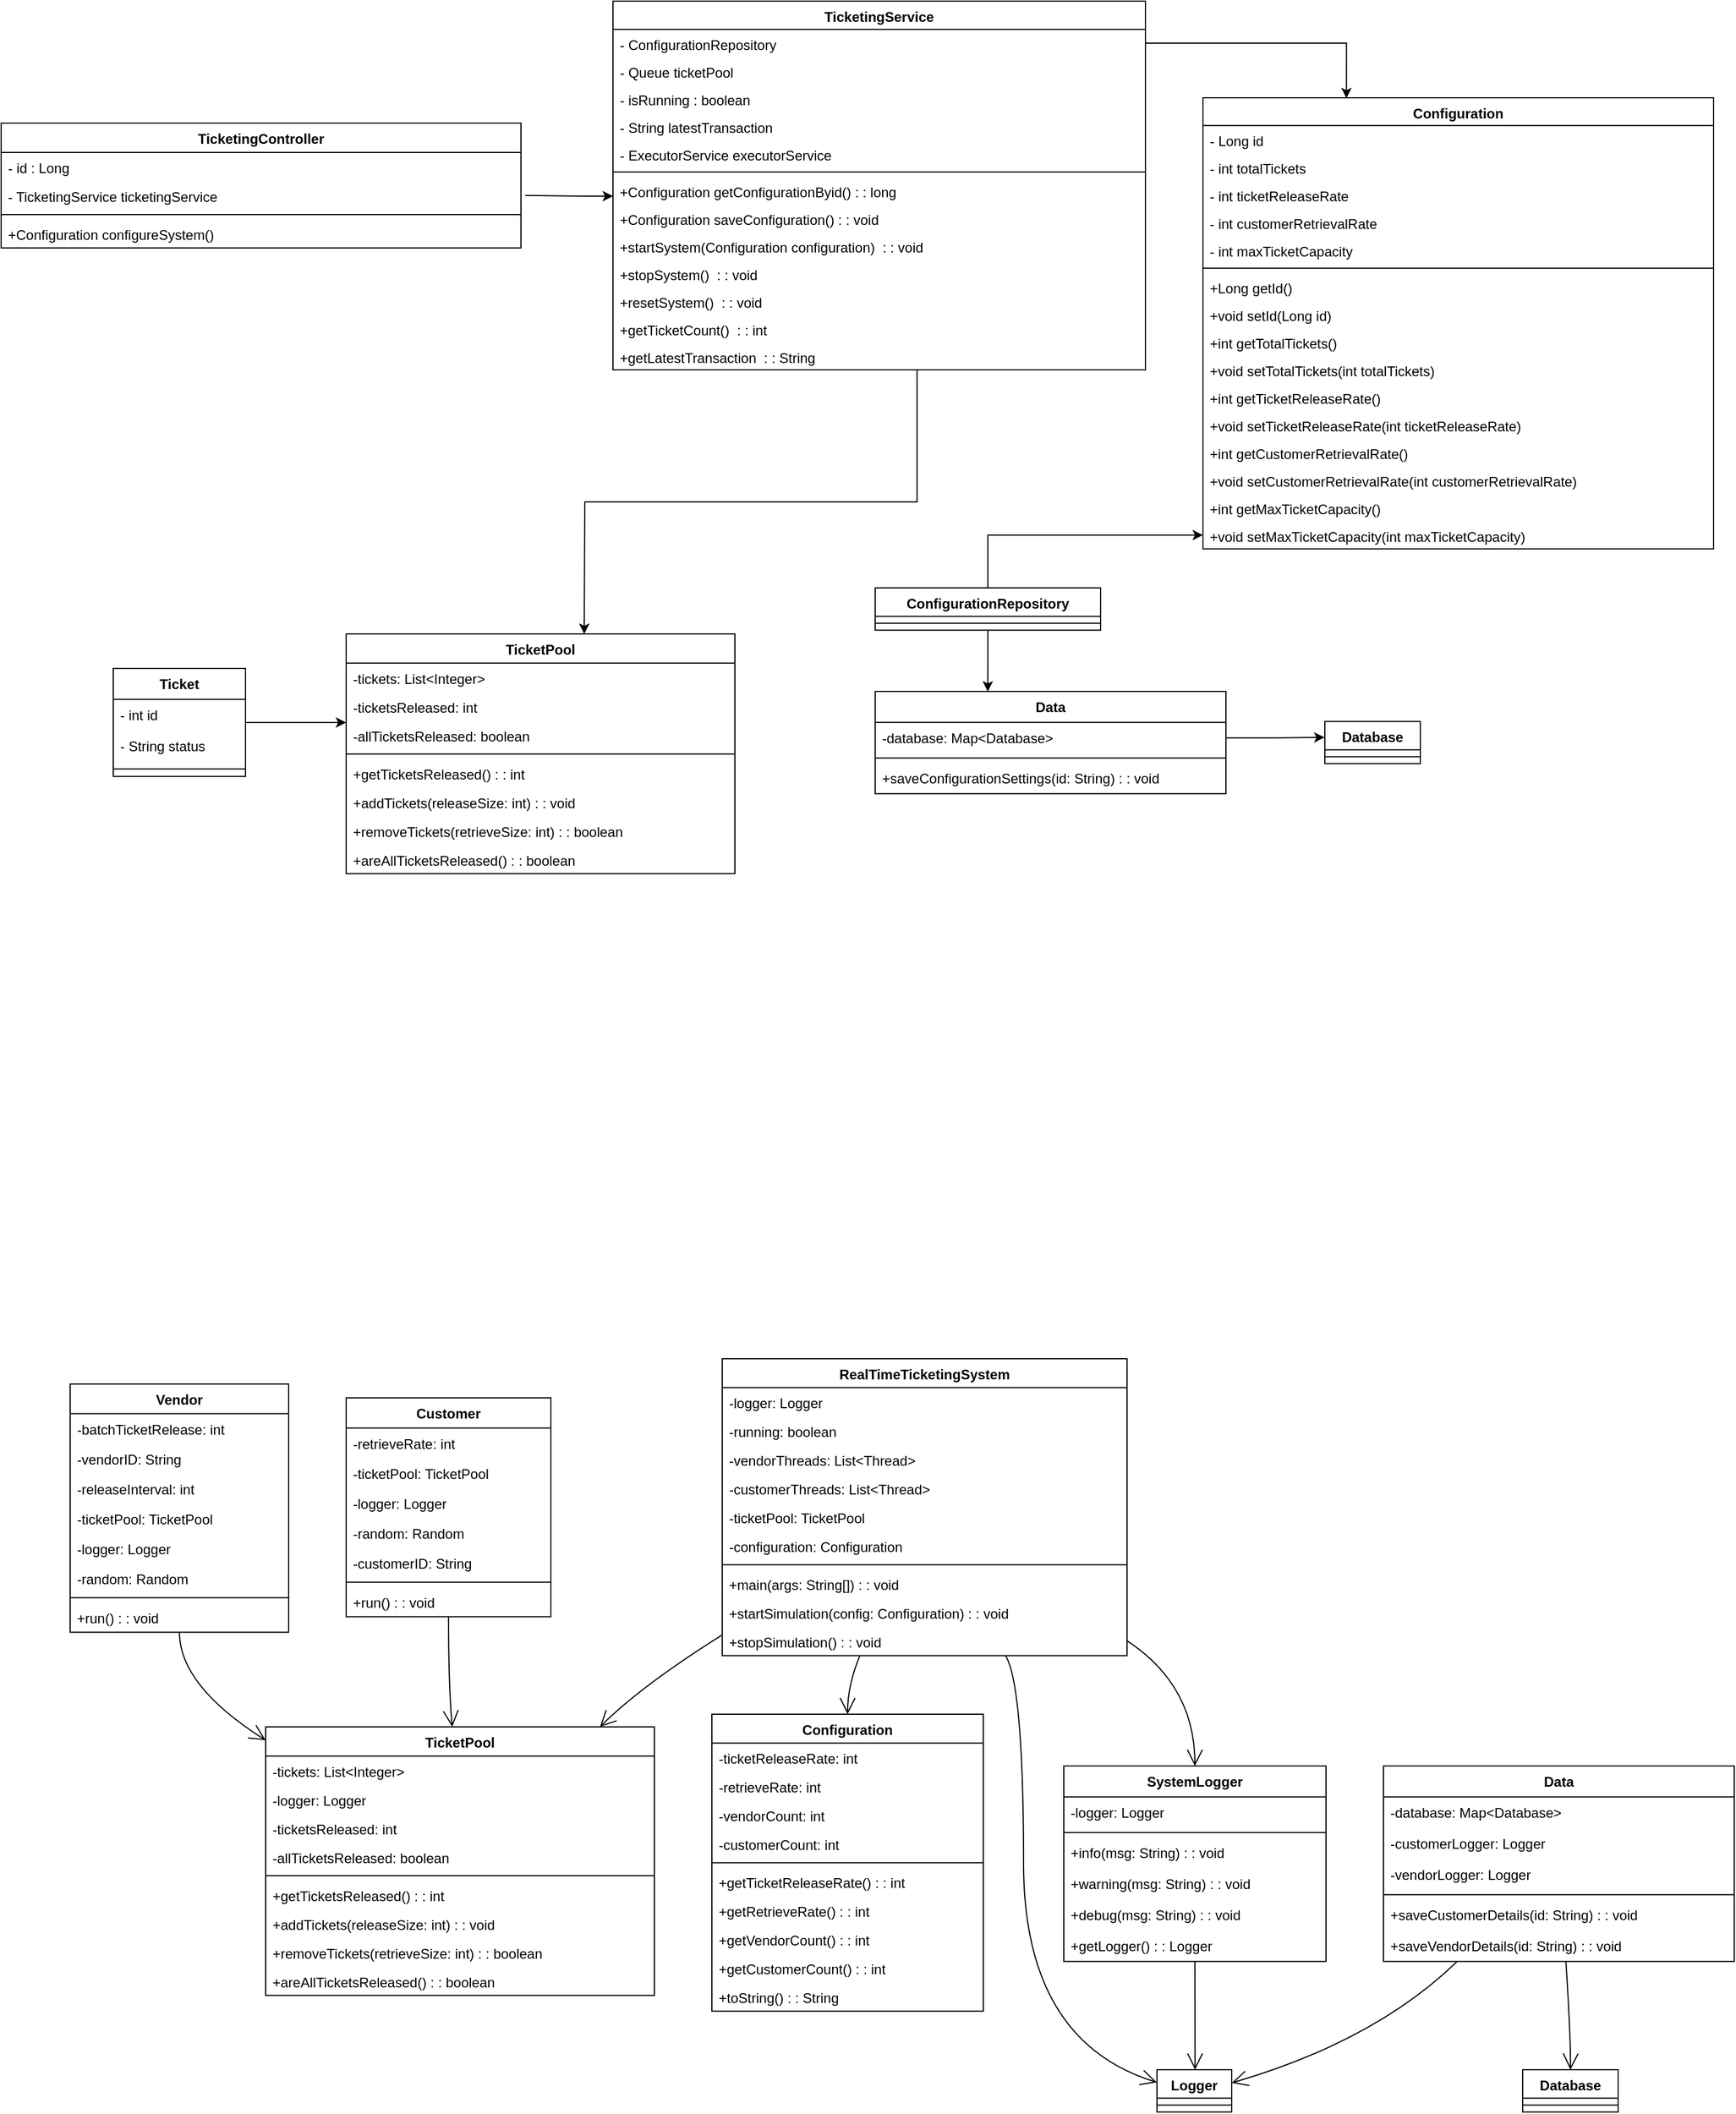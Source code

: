 <mxfile version="25.0.3">
  <diagram id="C5RBs43oDa-KdzZeNtuy" name="Page-1">
    <mxGraphModel dx="1877" dy="557" grid="1" gridSize="10" guides="1" tooltips="1" connect="1" arrows="1" fold="1" page="1" pageScale="1" pageWidth="827" pageHeight="1169" math="0" shadow="0">
      <root>
        <mxCell id="WIyWlLk6GJQsqaUBKTNV-0" />
        <mxCell id="WIyWlLk6GJQsqaUBKTNV-1" parent="WIyWlLk6GJQsqaUBKTNV-0" />
        <mxCell id="WTj9P_NQEaG9EgnuYuKt-76" value="TicketingController" style="swimlane;fontStyle=1;align=center;verticalAlign=top;childLayout=stackLayout;horizontal=1;startSize=25.4;horizontalStack=0;resizeParent=1;resizeParentMax=0;resizeLast=0;collapsible=0;marginBottom=0;" vertex="1" parent="WIyWlLk6GJQsqaUBKTNV-1">
          <mxGeometry x="-10" y="126.04" width="452" height="108.4" as="geometry" />
        </mxCell>
        <mxCell id="WTj9P_NQEaG9EgnuYuKt-78" value="- id : Long " style="text;strokeColor=none;fillColor=none;align=left;verticalAlign=top;spacingLeft=4;spacingRight=4;overflow=hidden;rotatable=0;points=[[0,0.5],[1,0.5]];portConstraint=eastwest;" vertex="1" parent="WTj9P_NQEaG9EgnuYuKt-76">
          <mxGeometry y="25.4" width="452" height="25" as="geometry" />
        </mxCell>
        <mxCell id="WTj9P_NQEaG9EgnuYuKt-77" value="- TicketingService ticketingService" style="text;strokeColor=none;fillColor=none;align=left;verticalAlign=top;spacingLeft=4;spacingRight=4;overflow=hidden;rotatable=0;points=[[0,0.5],[1,0.5]];portConstraint=eastwest;" vertex="1" parent="WTj9P_NQEaG9EgnuYuKt-76">
          <mxGeometry y="50.4" width="452" height="25" as="geometry" />
        </mxCell>
        <mxCell id="WTj9P_NQEaG9EgnuYuKt-79" style="line;strokeWidth=1;fillColor=none;align=left;verticalAlign=middle;spacingTop=-1;spacingLeft=3;spacingRight=3;rotatable=0;labelPosition=right;points=[];portConstraint=eastwest;strokeColor=inherit;" vertex="1" parent="WTj9P_NQEaG9EgnuYuKt-76">
          <mxGeometry y="75.4" width="452" height="8" as="geometry" />
        </mxCell>
        <mxCell id="WTj9P_NQEaG9EgnuYuKt-80" value="+Configuration configureSystem()" style="text;strokeColor=none;fillColor=none;align=left;verticalAlign=top;spacingLeft=4;spacingRight=4;overflow=hidden;rotatable=0;points=[[0,0.5],[1,0.5]];portConstraint=eastwest;" vertex="1" parent="WTj9P_NQEaG9EgnuYuKt-76">
          <mxGeometry y="83.4" width="452" height="25" as="geometry" />
        </mxCell>
        <mxCell id="WTj9P_NQEaG9EgnuYuKt-86" value="Configuration" style="swimlane;fontStyle=1;align=center;verticalAlign=top;childLayout=stackLayout;horizontal=1;startSize=24.087;horizontalStack=0;resizeParent=1;resizeParentMax=0;resizeLast=0;collapsible=0;marginBottom=0;" vertex="1" parent="WIyWlLk6GJQsqaUBKTNV-1">
          <mxGeometry x="1035" y="104" width="444" height="392.087" as="geometry" />
        </mxCell>
        <mxCell id="WTj9P_NQEaG9EgnuYuKt-87" value="- Long id" style="text;strokeColor=none;fillColor=none;align=left;verticalAlign=top;spacingLeft=4;spacingRight=4;overflow=hidden;rotatable=0;points=[[0,0.5],[1,0.5]];portConstraint=eastwest;" vertex="1" parent="WTj9P_NQEaG9EgnuYuKt-86">
          <mxGeometry y="24.087" width="444" height="24" as="geometry" />
        </mxCell>
        <mxCell id="WTj9P_NQEaG9EgnuYuKt-88" value="- int totalTickets" style="text;strokeColor=none;fillColor=none;align=left;verticalAlign=top;spacingLeft=4;spacingRight=4;overflow=hidden;rotatable=0;points=[[0,0.5],[1,0.5]];portConstraint=eastwest;" vertex="1" parent="WTj9P_NQEaG9EgnuYuKt-86">
          <mxGeometry y="48.087" width="444" height="24" as="geometry" />
        </mxCell>
        <mxCell id="WTj9P_NQEaG9EgnuYuKt-89" value="- int ticketReleaseRate" style="text;strokeColor=none;fillColor=none;align=left;verticalAlign=top;spacingLeft=4;spacingRight=4;overflow=hidden;rotatable=0;points=[[0,0.5],[1,0.5]];portConstraint=eastwest;" vertex="1" parent="WTj9P_NQEaG9EgnuYuKt-86">
          <mxGeometry y="72.087" width="444" height="24" as="geometry" />
        </mxCell>
        <mxCell id="WTj9P_NQEaG9EgnuYuKt-90" value="- int customerRetrievalRate" style="text;strokeColor=none;fillColor=none;align=left;verticalAlign=top;spacingLeft=4;spacingRight=4;overflow=hidden;rotatable=0;points=[[0,0.5],[1,0.5]];portConstraint=eastwest;" vertex="1" parent="WTj9P_NQEaG9EgnuYuKt-86">
          <mxGeometry y="96.087" width="444" height="24" as="geometry" />
        </mxCell>
        <mxCell id="WTj9P_NQEaG9EgnuYuKt-91" value="- int maxTicketCapacity" style="text;strokeColor=none;fillColor=none;align=left;verticalAlign=top;spacingLeft=4;spacingRight=4;overflow=hidden;rotatable=0;points=[[0,0.5],[1,0.5]];portConstraint=eastwest;" vertex="1" parent="WTj9P_NQEaG9EgnuYuKt-86">
          <mxGeometry y="120.087" width="444" height="24" as="geometry" />
        </mxCell>
        <mxCell id="WTj9P_NQEaG9EgnuYuKt-92" style="line;strokeWidth=1;fillColor=none;align=left;verticalAlign=middle;spacingTop=-1;spacingLeft=3;spacingRight=3;rotatable=0;labelPosition=right;points=[];portConstraint=eastwest;strokeColor=inherit;" vertex="1" parent="WTj9P_NQEaG9EgnuYuKt-86">
          <mxGeometry y="144.087" width="444" height="8" as="geometry" />
        </mxCell>
        <mxCell id="WTj9P_NQEaG9EgnuYuKt-93" value="+Long getId()" style="text;strokeColor=none;fillColor=none;align=left;verticalAlign=top;spacingLeft=4;spacingRight=4;overflow=hidden;rotatable=0;points=[[0,0.5],[1,0.5]];portConstraint=eastwest;" vertex="1" parent="WTj9P_NQEaG9EgnuYuKt-86">
          <mxGeometry y="152.087" width="444" height="24" as="geometry" />
        </mxCell>
        <mxCell id="WTj9P_NQEaG9EgnuYuKt-94" value="+void setId(Long id)" style="text;strokeColor=none;fillColor=none;align=left;verticalAlign=top;spacingLeft=4;spacingRight=4;overflow=hidden;rotatable=0;points=[[0,0.5],[1,0.5]];portConstraint=eastwest;" vertex="1" parent="WTj9P_NQEaG9EgnuYuKt-86">
          <mxGeometry y="176.087" width="444" height="24" as="geometry" />
        </mxCell>
        <mxCell id="WTj9P_NQEaG9EgnuYuKt-95" value="+int getTotalTickets()" style="text;strokeColor=none;fillColor=none;align=left;verticalAlign=top;spacingLeft=4;spacingRight=4;overflow=hidden;rotatable=0;points=[[0,0.5],[1,0.5]];portConstraint=eastwest;" vertex="1" parent="WTj9P_NQEaG9EgnuYuKt-86">
          <mxGeometry y="200.087" width="444" height="24" as="geometry" />
        </mxCell>
        <mxCell id="WTj9P_NQEaG9EgnuYuKt-96" value="+void setTotalTickets(int totalTickets)" style="text;strokeColor=none;fillColor=none;align=left;verticalAlign=top;spacingLeft=4;spacingRight=4;overflow=hidden;rotatable=0;points=[[0,0.5],[1,0.5]];portConstraint=eastwest;" vertex="1" parent="WTj9P_NQEaG9EgnuYuKt-86">
          <mxGeometry y="224.087" width="444" height="24" as="geometry" />
        </mxCell>
        <mxCell id="WTj9P_NQEaG9EgnuYuKt-97" value="+int getTicketReleaseRate()" style="text;strokeColor=none;fillColor=none;align=left;verticalAlign=top;spacingLeft=4;spacingRight=4;overflow=hidden;rotatable=0;points=[[0,0.5],[1,0.5]];portConstraint=eastwest;" vertex="1" parent="WTj9P_NQEaG9EgnuYuKt-86">
          <mxGeometry y="248.087" width="444" height="24" as="geometry" />
        </mxCell>
        <mxCell id="WTj9P_NQEaG9EgnuYuKt-98" value="+void setTicketReleaseRate(int ticketReleaseRate)" style="text;strokeColor=none;fillColor=none;align=left;verticalAlign=top;spacingLeft=4;spacingRight=4;overflow=hidden;rotatable=0;points=[[0,0.5],[1,0.5]];portConstraint=eastwest;" vertex="1" parent="WTj9P_NQEaG9EgnuYuKt-86">
          <mxGeometry y="272.087" width="444" height="24" as="geometry" />
        </mxCell>
        <mxCell id="WTj9P_NQEaG9EgnuYuKt-99" value="+int getCustomerRetrievalRate()" style="text;strokeColor=none;fillColor=none;align=left;verticalAlign=top;spacingLeft=4;spacingRight=4;overflow=hidden;rotatable=0;points=[[0,0.5],[1,0.5]];portConstraint=eastwest;" vertex="1" parent="WTj9P_NQEaG9EgnuYuKt-86">
          <mxGeometry y="296.087" width="444" height="24" as="geometry" />
        </mxCell>
        <mxCell id="WTj9P_NQEaG9EgnuYuKt-100" value="+void setCustomerRetrievalRate(int customerRetrievalRate)" style="text;strokeColor=none;fillColor=none;align=left;verticalAlign=top;spacingLeft=4;spacingRight=4;overflow=hidden;rotatable=0;points=[[0,0.5],[1,0.5]];portConstraint=eastwest;" vertex="1" parent="WTj9P_NQEaG9EgnuYuKt-86">
          <mxGeometry y="320.087" width="444" height="24" as="geometry" />
        </mxCell>
        <mxCell id="WTj9P_NQEaG9EgnuYuKt-101" value="+int getMaxTicketCapacity()" style="text;strokeColor=none;fillColor=none;align=left;verticalAlign=top;spacingLeft=4;spacingRight=4;overflow=hidden;rotatable=0;points=[[0,0.5],[1,0.5]];portConstraint=eastwest;" vertex="1" parent="WTj9P_NQEaG9EgnuYuKt-86">
          <mxGeometry y="344.087" width="444" height="24" as="geometry" />
        </mxCell>
        <mxCell id="WTj9P_NQEaG9EgnuYuKt-102" value="+void setMaxTicketCapacity(int maxTicketCapacity)" style="text;strokeColor=none;fillColor=none;align=left;verticalAlign=top;spacingLeft=4;spacingRight=4;overflow=hidden;rotatable=0;points=[[0,0.5],[1,0.5]];portConstraint=eastwest;" vertex="1" parent="WTj9P_NQEaG9EgnuYuKt-86">
          <mxGeometry y="368.087" width="444" height="24" as="geometry" />
        </mxCell>
        <mxCell id="WTj9P_NQEaG9EgnuYuKt-103" value="Ticket" style="swimlane;fontStyle=1;align=center;verticalAlign=top;childLayout=stackLayout;horizontal=1;startSize=26.914;horizontalStack=0;resizeParent=1;resizeParentMax=0;resizeLast=0;collapsible=0;marginBottom=0;" vertex="1" parent="WIyWlLk6GJQsqaUBKTNV-1">
          <mxGeometry x="87.5" y="600" width="115" height="93.914" as="geometry" />
        </mxCell>
        <mxCell id="WTj9P_NQEaG9EgnuYuKt-104" value="- int id" style="text;strokeColor=none;fillColor=none;align=left;verticalAlign=top;spacingLeft=4;spacingRight=4;overflow=hidden;rotatable=0;points=[[0,0.5],[1,0.5]];portConstraint=eastwest;" vertex="1" parent="WTj9P_NQEaG9EgnuYuKt-103">
          <mxGeometry y="26.914" width="115" height="27" as="geometry" />
        </mxCell>
        <mxCell id="WTj9P_NQEaG9EgnuYuKt-105" value="- String status" style="text;strokeColor=none;fillColor=none;align=left;verticalAlign=top;spacingLeft=4;spacingRight=4;overflow=hidden;rotatable=0;points=[[0,0.5],[1,0.5]];portConstraint=eastwest;" vertex="1" parent="WTj9P_NQEaG9EgnuYuKt-103">
          <mxGeometry y="53.914" width="115" height="27" as="geometry" />
        </mxCell>
        <mxCell id="WTj9P_NQEaG9EgnuYuKt-106" style="line;strokeWidth=1;fillColor=none;align=left;verticalAlign=middle;spacingTop=-1;spacingLeft=3;spacingRight=3;rotatable=0;labelPosition=right;points=[];portConstraint=eastwest;strokeColor=inherit;" vertex="1" parent="WTj9P_NQEaG9EgnuYuKt-103">
          <mxGeometry y="80.914" width="115" height="13" as="geometry" />
        </mxCell>
        <mxCell id="WTj9P_NQEaG9EgnuYuKt-107" value="TicketingService" style="swimlane;fontStyle=1;align=center;verticalAlign=top;childLayout=stackLayout;horizontal=1;startSize=24.477;horizontalStack=0;resizeParent=1;resizeParentMax=0;resizeLast=0;collapsible=0;marginBottom=0;" vertex="1" parent="WIyWlLk6GJQsqaUBKTNV-1">
          <mxGeometry x="522" y="20" width="463" height="320.477" as="geometry" />
        </mxCell>
        <mxCell id="WTj9P_NQEaG9EgnuYuKt-108" value="- ConfigurationRepository " style="text;strokeColor=none;fillColor=none;align=left;verticalAlign=top;spacingLeft=4;spacingRight=4;overflow=hidden;rotatable=0;points=[[0,0.5],[1,0.5]];portConstraint=eastwest;" vertex="1" parent="WTj9P_NQEaG9EgnuYuKt-107">
          <mxGeometry y="24.477" width="463" height="24" as="geometry" />
        </mxCell>
        <mxCell id="WTj9P_NQEaG9EgnuYuKt-109" value="- Queue ticketPool" style="text;strokeColor=none;fillColor=none;align=left;verticalAlign=top;spacingLeft=4;spacingRight=4;overflow=hidden;rotatable=0;points=[[0,0.5],[1,0.5]];portConstraint=eastwest;" vertex="1" parent="WTj9P_NQEaG9EgnuYuKt-107">
          <mxGeometry y="48.477" width="463" height="24" as="geometry" />
        </mxCell>
        <mxCell id="WTj9P_NQEaG9EgnuYuKt-110" value="- isRunning : boolean " style="text;strokeColor=none;fillColor=none;align=left;verticalAlign=top;spacingLeft=4;spacingRight=4;overflow=hidden;rotatable=0;points=[[0,0.5],[1,0.5]];portConstraint=eastwest;" vertex="1" parent="WTj9P_NQEaG9EgnuYuKt-107">
          <mxGeometry y="72.477" width="463" height="24" as="geometry" />
        </mxCell>
        <mxCell id="WTj9P_NQEaG9EgnuYuKt-111" value="- String latestTransaction" style="text;strokeColor=none;fillColor=none;align=left;verticalAlign=top;spacingLeft=4;spacingRight=4;overflow=hidden;rotatable=0;points=[[0,0.5],[1,0.5]];portConstraint=eastwest;" vertex="1" parent="WTj9P_NQEaG9EgnuYuKt-107">
          <mxGeometry y="96.477" width="463" height="24" as="geometry" />
        </mxCell>
        <mxCell id="WTj9P_NQEaG9EgnuYuKt-112" value="- ExecutorService executorService" style="text;strokeColor=none;fillColor=none;align=left;verticalAlign=top;spacingLeft=4;spacingRight=4;overflow=hidden;rotatable=0;points=[[0,0.5],[1,0.5]];portConstraint=eastwest;" vertex="1" parent="WTj9P_NQEaG9EgnuYuKt-107">
          <mxGeometry y="120.477" width="463" height="24" as="geometry" />
        </mxCell>
        <mxCell id="WTj9P_NQEaG9EgnuYuKt-113" style="line;strokeWidth=1;fillColor=none;align=left;verticalAlign=middle;spacingTop=-1;spacingLeft=3;spacingRight=3;rotatable=0;labelPosition=right;points=[];portConstraint=eastwest;strokeColor=inherit;" vertex="1" parent="WTj9P_NQEaG9EgnuYuKt-107">
          <mxGeometry y="144.477" width="463" height="8" as="geometry" />
        </mxCell>
        <mxCell id="WTj9P_NQEaG9EgnuYuKt-114" value="+Configuration getConfigurationByid() : : long" style="text;strokeColor=none;fillColor=none;align=left;verticalAlign=top;spacingLeft=4;spacingRight=4;overflow=hidden;rotatable=0;points=[[0,0.5],[1,0.5]];portConstraint=eastwest;" vertex="1" parent="WTj9P_NQEaG9EgnuYuKt-107">
          <mxGeometry y="152.477" width="463" height="24" as="geometry" />
        </mxCell>
        <mxCell id="WTj9P_NQEaG9EgnuYuKt-115" value="+Configuration saveConfiguration() : : void" style="text;strokeColor=none;fillColor=none;align=left;verticalAlign=top;spacingLeft=4;spacingRight=4;overflow=hidden;rotatable=0;points=[[0,0.5],[1,0.5]];portConstraint=eastwest;" vertex="1" parent="WTj9P_NQEaG9EgnuYuKt-107">
          <mxGeometry y="176.477" width="463" height="24" as="geometry" />
        </mxCell>
        <mxCell id="WTj9P_NQEaG9EgnuYuKt-116" value="+startSystem(Configuration configuration)  : : void" style="text;strokeColor=none;fillColor=none;align=left;verticalAlign=top;spacingLeft=4;spacingRight=4;overflow=hidden;rotatable=0;points=[[0,0.5],[1,0.5]];portConstraint=eastwest;" vertex="1" parent="WTj9P_NQEaG9EgnuYuKt-107">
          <mxGeometry y="200.477" width="463" height="24" as="geometry" />
        </mxCell>
        <mxCell id="WTj9P_NQEaG9EgnuYuKt-117" value="+stopSystem()  : : void" style="text;strokeColor=none;fillColor=none;align=left;verticalAlign=top;spacingLeft=4;spacingRight=4;overflow=hidden;rotatable=0;points=[[0,0.5],[1,0.5]];portConstraint=eastwest;" vertex="1" parent="WTj9P_NQEaG9EgnuYuKt-107">
          <mxGeometry y="224.477" width="463" height="24" as="geometry" />
        </mxCell>
        <mxCell id="WTj9P_NQEaG9EgnuYuKt-118" value="+resetSystem()  : : void" style="text;strokeColor=none;fillColor=none;align=left;verticalAlign=top;spacingLeft=4;spacingRight=4;overflow=hidden;rotatable=0;points=[[0,0.5],[1,0.5]];portConstraint=eastwest;" vertex="1" parent="WTj9P_NQEaG9EgnuYuKt-107">
          <mxGeometry y="248.477" width="463" height="24" as="geometry" />
        </mxCell>
        <mxCell id="WTj9P_NQEaG9EgnuYuKt-119" value="+getTicketCount()  : : int" style="text;strokeColor=none;fillColor=none;align=left;verticalAlign=top;spacingLeft=4;spacingRight=4;overflow=hidden;rotatable=0;points=[[0,0.5],[1,0.5]];portConstraint=eastwest;" vertex="1" parent="WTj9P_NQEaG9EgnuYuKt-107">
          <mxGeometry y="272.477" width="463" height="24" as="geometry" />
        </mxCell>
        <mxCell id="WTj9P_NQEaG9EgnuYuKt-120" value="+getLatestTransaction  : : String" style="text;strokeColor=none;fillColor=none;align=left;verticalAlign=top;spacingLeft=4;spacingRight=4;overflow=hidden;rotatable=0;points=[[0,0.5],[1,0.5]];portConstraint=eastwest;" vertex="1" parent="WTj9P_NQEaG9EgnuYuKt-107">
          <mxGeometry y="296.477" width="463" height="24" as="geometry" />
        </mxCell>
        <mxCell id="WTj9P_NQEaG9EgnuYuKt-241" style="edgeStyle=orthogonalEdgeStyle;rounded=0;orthogonalLoop=1;jettySize=auto;html=1;entryX=0;entryY=0.5;entryDx=0;entryDy=0;" edge="1" parent="WIyWlLk6GJQsqaUBKTNV-1" source="WTj9P_NQEaG9EgnuYuKt-121" target="WTj9P_NQEaG9EgnuYuKt-102">
          <mxGeometry relative="1" as="geometry" />
        </mxCell>
        <mxCell id="WTj9P_NQEaG9EgnuYuKt-121" value="ConfigurationRepository" style="swimlane;fontStyle=1;align=center;verticalAlign=top;childLayout=stackLayout;horizontal=1;startSize=24.7;horizontalStack=0;resizeParent=1;resizeParentMax=0;resizeLast=0;collapsible=0;marginBottom=0;" vertex="1" parent="WIyWlLk6GJQsqaUBKTNV-1">
          <mxGeometry x="750" y="530" width="196" height="36.7" as="geometry" />
        </mxCell>
        <mxCell id="WTj9P_NQEaG9EgnuYuKt-122" style="line;strokeWidth=1;fillColor=none;align=left;verticalAlign=middle;spacingTop=-1;spacingLeft=3;spacingRight=3;rotatable=0;labelPosition=right;points=[];portConstraint=eastwest;strokeColor=inherit;" vertex="1" parent="WTj9P_NQEaG9EgnuYuKt-121">
          <mxGeometry y="24.7" width="196" height="12" as="geometry" />
        </mxCell>
        <mxCell id="WTj9P_NQEaG9EgnuYuKt-126" value="Vendor" style="swimlane;fontStyle=1;align=center;verticalAlign=top;childLayout=stackLayout;horizontal=1;startSize=25.775;horizontalStack=0;resizeParent=1;resizeParentMax=0;resizeLast=0;collapsible=0;marginBottom=0;" vertex="1" parent="WIyWlLk6GJQsqaUBKTNV-1">
          <mxGeometry x="50" y="1222" width="190" height="215.775" as="geometry" />
        </mxCell>
        <mxCell id="WTj9P_NQEaG9EgnuYuKt-127" value="-batchTicketRelease: int" style="text;strokeColor=none;fillColor=none;align=left;verticalAlign=top;spacingLeft=4;spacingRight=4;overflow=hidden;rotatable=0;points=[[0,0.5],[1,0.5]];portConstraint=eastwest;" vertex="1" parent="WTj9P_NQEaG9EgnuYuKt-126">
          <mxGeometry y="25.775" width="190" height="26" as="geometry" />
        </mxCell>
        <mxCell id="WTj9P_NQEaG9EgnuYuKt-128" value="-vendorID: String" style="text;strokeColor=none;fillColor=none;align=left;verticalAlign=top;spacingLeft=4;spacingRight=4;overflow=hidden;rotatable=0;points=[[0,0.5],[1,0.5]];portConstraint=eastwest;" vertex="1" parent="WTj9P_NQEaG9EgnuYuKt-126">
          <mxGeometry y="51.775" width="190" height="26" as="geometry" />
        </mxCell>
        <mxCell id="WTj9P_NQEaG9EgnuYuKt-129" value="-releaseInterval: int" style="text;strokeColor=none;fillColor=none;align=left;verticalAlign=top;spacingLeft=4;spacingRight=4;overflow=hidden;rotatable=0;points=[[0,0.5],[1,0.5]];portConstraint=eastwest;" vertex="1" parent="WTj9P_NQEaG9EgnuYuKt-126">
          <mxGeometry y="77.775" width="190" height="26" as="geometry" />
        </mxCell>
        <mxCell id="WTj9P_NQEaG9EgnuYuKt-130" value="-ticketPool: TicketPool" style="text;strokeColor=none;fillColor=none;align=left;verticalAlign=top;spacingLeft=4;spacingRight=4;overflow=hidden;rotatable=0;points=[[0,0.5],[1,0.5]];portConstraint=eastwest;" vertex="1" parent="WTj9P_NQEaG9EgnuYuKt-126">
          <mxGeometry y="103.775" width="190" height="26" as="geometry" />
        </mxCell>
        <mxCell id="WTj9P_NQEaG9EgnuYuKt-131" value="-logger: Logger" style="text;strokeColor=none;fillColor=none;align=left;verticalAlign=top;spacingLeft=4;spacingRight=4;overflow=hidden;rotatable=0;points=[[0,0.5],[1,0.5]];portConstraint=eastwest;" vertex="1" parent="WTj9P_NQEaG9EgnuYuKt-126">
          <mxGeometry y="129.775" width="190" height="26" as="geometry" />
        </mxCell>
        <mxCell id="WTj9P_NQEaG9EgnuYuKt-132" value="-random: Random" style="text;strokeColor=none;fillColor=none;align=left;verticalAlign=top;spacingLeft=4;spacingRight=4;overflow=hidden;rotatable=0;points=[[0,0.5],[1,0.5]];portConstraint=eastwest;" vertex="1" parent="WTj9P_NQEaG9EgnuYuKt-126">
          <mxGeometry y="155.775" width="190" height="26" as="geometry" />
        </mxCell>
        <mxCell id="WTj9P_NQEaG9EgnuYuKt-133" style="line;strokeWidth=1;fillColor=none;align=left;verticalAlign=middle;spacingTop=-1;spacingLeft=3;spacingRight=3;rotatable=0;labelPosition=right;points=[];portConstraint=eastwest;strokeColor=inherit;" vertex="1" parent="WTj9P_NQEaG9EgnuYuKt-126">
          <mxGeometry y="181.775" width="190" height="8" as="geometry" />
        </mxCell>
        <mxCell id="WTj9P_NQEaG9EgnuYuKt-134" value="+run() : : void" style="text;strokeColor=none;fillColor=none;align=left;verticalAlign=top;spacingLeft=4;spacingRight=4;overflow=hidden;rotatable=0;points=[[0,0.5],[1,0.5]];portConstraint=eastwest;" vertex="1" parent="WTj9P_NQEaG9EgnuYuKt-126">
          <mxGeometry y="189.775" width="190" height="26" as="geometry" />
        </mxCell>
        <mxCell id="WTj9P_NQEaG9EgnuYuKt-135" value="Customer" style="swimlane;fontStyle=1;align=center;verticalAlign=top;childLayout=stackLayout;horizontal=1;startSize=26.257;horizontalStack=0;resizeParent=1;resizeParentMax=0;resizeLast=0;collapsible=0;marginBottom=0;" vertex="1" parent="WIyWlLk6GJQsqaUBKTNV-1">
          <mxGeometry x="290" y="1234" width="178" height="190.257" as="geometry" />
        </mxCell>
        <mxCell id="WTj9P_NQEaG9EgnuYuKt-136" value="-retrieveRate: int" style="text;strokeColor=none;fillColor=none;align=left;verticalAlign=top;spacingLeft=4;spacingRight=4;overflow=hidden;rotatable=0;points=[[0,0.5],[1,0.5]];portConstraint=eastwest;" vertex="1" parent="WTj9P_NQEaG9EgnuYuKt-135">
          <mxGeometry y="26.257" width="178" height="26" as="geometry" />
        </mxCell>
        <mxCell id="WTj9P_NQEaG9EgnuYuKt-137" value="-ticketPool: TicketPool" style="text;strokeColor=none;fillColor=none;align=left;verticalAlign=top;spacingLeft=4;spacingRight=4;overflow=hidden;rotatable=0;points=[[0,0.5],[1,0.5]];portConstraint=eastwest;" vertex="1" parent="WTj9P_NQEaG9EgnuYuKt-135">
          <mxGeometry y="52.257" width="178" height="26" as="geometry" />
        </mxCell>
        <mxCell id="WTj9P_NQEaG9EgnuYuKt-138" value="-logger: Logger" style="text;strokeColor=none;fillColor=none;align=left;verticalAlign=top;spacingLeft=4;spacingRight=4;overflow=hidden;rotatable=0;points=[[0,0.5],[1,0.5]];portConstraint=eastwest;" vertex="1" parent="WTj9P_NQEaG9EgnuYuKt-135">
          <mxGeometry y="78.257" width="178" height="26" as="geometry" />
        </mxCell>
        <mxCell id="WTj9P_NQEaG9EgnuYuKt-139" value="-random: Random" style="text;strokeColor=none;fillColor=none;align=left;verticalAlign=top;spacingLeft=4;spacingRight=4;overflow=hidden;rotatable=0;points=[[0,0.5],[1,0.5]];portConstraint=eastwest;" vertex="1" parent="WTj9P_NQEaG9EgnuYuKt-135">
          <mxGeometry y="104.257" width="178" height="26" as="geometry" />
        </mxCell>
        <mxCell id="WTj9P_NQEaG9EgnuYuKt-140" value="-customerID: String" style="text;strokeColor=none;fillColor=none;align=left;verticalAlign=top;spacingLeft=4;spacingRight=4;overflow=hidden;rotatable=0;points=[[0,0.5],[1,0.5]];portConstraint=eastwest;" vertex="1" parent="WTj9P_NQEaG9EgnuYuKt-135">
          <mxGeometry y="130.257" width="178" height="26" as="geometry" />
        </mxCell>
        <mxCell id="WTj9P_NQEaG9EgnuYuKt-141" style="line;strokeWidth=1;fillColor=none;align=left;verticalAlign=middle;spacingTop=-1;spacingLeft=3;spacingRight=3;rotatable=0;labelPosition=right;points=[];portConstraint=eastwest;strokeColor=inherit;" vertex="1" parent="WTj9P_NQEaG9EgnuYuKt-135">
          <mxGeometry y="156.257" width="178" height="8" as="geometry" />
        </mxCell>
        <mxCell id="WTj9P_NQEaG9EgnuYuKt-142" value="+run() : : void" style="text;strokeColor=none;fillColor=none;align=left;verticalAlign=top;spacingLeft=4;spacingRight=4;overflow=hidden;rotatable=0;points=[[0,0.5],[1,0.5]];portConstraint=eastwest;" vertex="1" parent="WTj9P_NQEaG9EgnuYuKt-135">
          <mxGeometry y="164.257" width="178" height="26" as="geometry" />
        </mxCell>
        <mxCell id="WTj9P_NQEaG9EgnuYuKt-143" value="TicketPool" style="swimlane;fontStyle=1;align=center;verticalAlign=top;childLayout=stackLayout;horizontal=1;startSize=25.4;horizontalStack=0;resizeParent=1;resizeParentMax=0;resizeLast=0;collapsible=0;marginBottom=0;" vertex="1" parent="WIyWlLk6GJQsqaUBKTNV-1">
          <mxGeometry x="220" y="1520" width="338" height="233.4" as="geometry" />
        </mxCell>
        <mxCell id="WTj9P_NQEaG9EgnuYuKt-144" value="-tickets: List&lt;Integer&gt;" style="text;strokeColor=none;fillColor=none;align=left;verticalAlign=top;spacingLeft=4;spacingRight=4;overflow=hidden;rotatable=0;points=[[0,0.5],[1,0.5]];portConstraint=eastwest;" vertex="1" parent="WTj9P_NQEaG9EgnuYuKt-143">
          <mxGeometry y="25.4" width="338" height="25" as="geometry" />
        </mxCell>
        <mxCell id="WTj9P_NQEaG9EgnuYuKt-145" value="-logger: Logger" style="text;strokeColor=none;fillColor=none;align=left;verticalAlign=top;spacingLeft=4;spacingRight=4;overflow=hidden;rotatable=0;points=[[0,0.5],[1,0.5]];portConstraint=eastwest;" vertex="1" parent="WTj9P_NQEaG9EgnuYuKt-143">
          <mxGeometry y="50.4" width="338" height="25" as="geometry" />
        </mxCell>
        <mxCell id="WTj9P_NQEaG9EgnuYuKt-146" value="-ticketsReleased: int" style="text;strokeColor=none;fillColor=none;align=left;verticalAlign=top;spacingLeft=4;spacingRight=4;overflow=hidden;rotatable=0;points=[[0,0.5],[1,0.5]];portConstraint=eastwest;" vertex="1" parent="WTj9P_NQEaG9EgnuYuKt-143">
          <mxGeometry y="75.4" width="338" height="25" as="geometry" />
        </mxCell>
        <mxCell id="WTj9P_NQEaG9EgnuYuKt-147" value="-allTicketsReleased: boolean" style="text;strokeColor=none;fillColor=none;align=left;verticalAlign=top;spacingLeft=4;spacingRight=4;overflow=hidden;rotatable=0;points=[[0,0.5],[1,0.5]];portConstraint=eastwest;" vertex="1" parent="WTj9P_NQEaG9EgnuYuKt-143">
          <mxGeometry y="100.4" width="338" height="25" as="geometry" />
        </mxCell>
        <mxCell id="WTj9P_NQEaG9EgnuYuKt-148" style="line;strokeWidth=1;fillColor=none;align=left;verticalAlign=middle;spacingTop=-1;spacingLeft=3;spacingRight=3;rotatable=0;labelPosition=right;points=[];portConstraint=eastwest;strokeColor=inherit;" vertex="1" parent="WTj9P_NQEaG9EgnuYuKt-143">
          <mxGeometry y="125.4" width="338" height="8" as="geometry" />
        </mxCell>
        <mxCell id="WTj9P_NQEaG9EgnuYuKt-149" value="+getTicketsReleased() : : int" style="text;strokeColor=none;fillColor=none;align=left;verticalAlign=top;spacingLeft=4;spacingRight=4;overflow=hidden;rotatable=0;points=[[0,0.5],[1,0.5]];portConstraint=eastwest;" vertex="1" parent="WTj9P_NQEaG9EgnuYuKt-143">
          <mxGeometry y="133.4" width="338" height="25" as="geometry" />
        </mxCell>
        <mxCell id="WTj9P_NQEaG9EgnuYuKt-150" value="+addTickets(releaseSize: int) : : void" style="text;strokeColor=none;fillColor=none;align=left;verticalAlign=top;spacingLeft=4;spacingRight=4;overflow=hidden;rotatable=0;points=[[0,0.5],[1,0.5]];portConstraint=eastwest;" vertex="1" parent="WTj9P_NQEaG9EgnuYuKt-143">
          <mxGeometry y="158.4" width="338" height="25" as="geometry" />
        </mxCell>
        <mxCell id="WTj9P_NQEaG9EgnuYuKt-151" value="+removeTickets(retrieveSize: int) : : boolean" style="text;strokeColor=none;fillColor=none;align=left;verticalAlign=top;spacingLeft=4;spacingRight=4;overflow=hidden;rotatable=0;points=[[0,0.5],[1,0.5]];portConstraint=eastwest;" vertex="1" parent="WTj9P_NQEaG9EgnuYuKt-143">
          <mxGeometry y="183.4" width="338" height="25" as="geometry" />
        </mxCell>
        <mxCell id="WTj9P_NQEaG9EgnuYuKt-152" value="+areAllTicketsReleased() : : boolean" style="text;strokeColor=none;fillColor=none;align=left;verticalAlign=top;spacingLeft=4;spacingRight=4;overflow=hidden;rotatable=0;points=[[0,0.5],[1,0.5]];portConstraint=eastwest;" vertex="1" parent="WTj9P_NQEaG9EgnuYuKt-143">
          <mxGeometry y="208.4" width="338" height="25" as="geometry" />
        </mxCell>
        <mxCell id="WTj9P_NQEaG9EgnuYuKt-153" value="RealTimeTicketingSystem" style="swimlane;fontStyle=1;align=center;verticalAlign=top;childLayout=stackLayout;horizontal=1;startSize=25.1;horizontalStack=0;resizeParent=1;resizeParentMax=0;resizeLast=0;collapsible=0;marginBottom=0;" vertex="1" parent="WIyWlLk6GJQsqaUBKTNV-1">
          <mxGeometry x="617" y="1200" width="352" height="258.1" as="geometry" />
        </mxCell>
        <mxCell id="WTj9P_NQEaG9EgnuYuKt-154" value="-logger: Logger" style="text;strokeColor=none;fillColor=none;align=left;verticalAlign=top;spacingLeft=4;spacingRight=4;overflow=hidden;rotatable=0;points=[[0,0.5],[1,0.5]];portConstraint=eastwest;" vertex="1" parent="WTj9P_NQEaG9EgnuYuKt-153">
          <mxGeometry y="25.1" width="352" height="25" as="geometry" />
        </mxCell>
        <mxCell id="WTj9P_NQEaG9EgnuYuKt-155" value="-running: boolean" style="text;strokeColor=none;fillColor=none;align=left;verticalAlign=top;spacingLeft=4;spacingRight=4;overflow=hidden;rotatable=0;points=[[0,0.5],[1,0.5]];portConstraint=eastwest;" vertex="1" parent="WTj9P_NQEaG9EgnuYuKt-153">
          <mxGeometry y="50.1" width="352" height="25" as="geometry" />
        </mxCell>
        <mxCell id="WTj9P_NQEaG9EgnuYuKt-156" value="-vendorThreads: List&lt;Thread&gt;" style="text;strokeColor=none;fillColor=none;align=left;verticalAlign=top;spacingLeft=4;spacingRight=4;overflow=hidden;rotatable=0;points=[[0,0.5],[1,0.5]];portConstraint=eastwest;" vertex="1" parent="WTj9P_NQEaG9EgnuYuKt-153">
          <mxGeometry y="75.1" width="352" height="25" as="geometry" />
        </mxCell>
        <mxCell id="WTj9P_NQEaG9EgnuYuKt-157" value="-customerThreads: List&lt;Thread&gt;" style="text;strokeColor=none;fillColor=none;align=left;verticalAlign=top;spacingLeft=4;spacingRight=4;overflow=hidden;rotatable=0;points=[[0,0.5],[1,0.5]];portConstraint=eastwest;" vertex="1" parent="WTj9P_NQEaG9EgnuYuKt-153">
          <mxGeometry y="100.1" width="352" height="25" as="geometry" />
        </mxCell>
        <mxCell id="WTj9P_NQEaG9EgnuYuKt-158" value="-ticketPool: TicketPool" style="text;strokeColor=none;fillColor=none;align=left;verticalAlign=top;spacingLeft=4;spacingRight=4;overflow=hidden;rotatable=0;points=[[0,0.5],[1,0.5]];portConstraint=eastwest;" vertex="1" parent="WTj9P_NQEaG9EgnuYuKt-153">
          <mxGeometry y="125.1" width="352" height="25" as="geometry" />
        </mxCell>
        <mxCell id="WTj9P_NQEaG9EgnuYuKt-159" value="-configuration: Configuration" style="text;strokeColor=none;fillColor=none;align=left;verticalAlign=top;spacingLeft=4;spacingRight=4;overflow=hidden;rotatable=0;points=[[0,0.5],[1,0.5]];portConstraint=eastwest;" vertex="1" parent="WTj9P_NQEaG9EgnuYuKt-153">
          <mxGeometry y="150.1" width="352" height="25" as="geometry" />
        </mxCell>
        <mxCell id="WTj9P_NQEaG9EgnuYuKt-160" style="line;strokeWidth=1;fillColor=none;align=left;verticalAlign=middle;spacingTop=-1;spacingLeft=3;spacingRight=3;rotatable=0;labelPosition=right;points=[];portConstraint=eastwest;strokeColor=inherit;" vertex="1" parent="WTj9P_NQEaG9EgnuYuKt-153">
          <mxGeometry y="175.1" width="352" height="8" as="geometry" />
        </mxCell>
        <mxCell id="WTj9P_NQEaG9EgnuYuKt-161" value="+main(args: String[]) : : void" style="text;strokeColor=none;fillColor=none;align=left;verticalAlign=top;spacingLeft=4;spacingRight=4;overflow=hidden;rotatable=0;points=[[0,0.5],[1,0.5]];portConstraint=eastwest;" vertex="1" parent="WTj9P_NQEaG9EgnuYuKt-153">
          <mxGeometry y="183.1" width="352" height="25" as="geometry" />
        </mxCell>
        <mxCell id="WTj9P_NQEaG9EgnuYuKt-162" value="+startSimulation(config: Configuration) : : void" style="text;strokeColor=none;fillColor=none;align=left;verticalAlign=top;spacingLeft=4;spacingRight=4;overflow=hidden;rotatable=0;points=[[0,0.5],[1,0.5]];portConstraint=eastwest;" vertex="1" parent="WTj9P_NQEaG9EgnuYuKt-153">
          <mxGeometry y="208.1" width="352" height="25" as="geometry" />
        </mxCell>
        <mxCell id="WTj9P_NQEaG9EgnuYuKt-163" value="+stopSimulation() : : void" style="text;strokeColor=none;fillColor=none;align=left;verticalAlign=top;spacingLeft=4;spacingRight=4;overflow=hidden;rotatable=0;points=[[0,0.5],[1,0.5]];portConstraint=eastwest;" vertex="1" parent="WTj9P_NQEaG9EgnuYuKt-153">
          <mxGeometry y="233.1" width="352" height="25" as="geometry" />
        </mxCell>
        <mxCell id="WTj9P_NQEaG9EgnuYuKt-164" value="Configuration" style="swimlane;fontStyle=1;align=center;verticalAlign=top;childLayout=stackLayout;horizontal=1;startSize=25.1;horizontalStack=0;resizeParent=1;resizeParentMax=0;resizeLast=0;collapsible=0;marginBottom=0;" vertex="1" parent="WIyWlLk6GJQsqaUBKTNV-1">
          <mxGeometry x="608" y="1509" width="236" height="258.1" as="geometry" />
        </mxCell>
        <mxCell id="WTj9P_NQEaG9EgnuYuKt-165" value="-ticketReleaseRate: int" style="text;strokeColor=none;fillColor=none;align=left;verticalAlign=top;spacingLeft=4;spacingRight=4;overflow=hidden;rotatable=0;points=[[0,0.5],[1,0.5]];portConstraint=eastwest;" vertex="1" parent="WTj9P_NQEaG9EgnuYuKt-164">
          <mxGeometry y="25.1" width="236" height="25" as="geometry" />
        </mxCell>
        <mxCell id="WTj9P_NQEaG9EgnuYuKt-166" value="-retrieveRate: int" style="text;strokeColor=none;fillColor=none;align=left;verticalAlign=top;spacingLeft=4;spacingRight=4;overflow=hidden;rotatable=0;points=[[0,0.5],[1,0.5]];portConstraint=eastwest;" vertex="1" parent="WTj9P_NQEaG9EgnuYuKt-164">
          <mxGeometry y="50.1" width="236" height="25" as="geometry" />
        </mxCell>
        <mxCell id="WTj9P_NQEaG9EgnuYuKt-167" value="-vendorCount: int" style="text;strokeColor=none;fillColor=none;align=left;verticalAlign=top;spacingLeft=4;spacingRight=4;overflow=hidden;rotatable=0;points=[[0,0.5],[1,0.5]];portConstraint=eastwest;" vertex="1" parent="WTj9P_NQEaG9EgnuYuKt-164">
          <mxGeometry y="75.1" width="236" height="25" as="geometry" />
        </mxCell>
        <mxCell id="WTj9P_NQEaG9EgnuYuKt-168" value="-customerCount: int" style="text;strokeColor=none;fillColor=none;align=left;verticalAlign=top;spacingLeft=4;spacingRight=4;overflow=hidden;rotatable=0;points=[[0,0.5],[1,0.5]];portConstraint=eastwest;" vertex="1" parent="WTj9P_NQEaG9EgnuYuKt-164">
          <mxGeometry y="100.1" width="236" height="25" as="geometry" />
        </mxCell>
        <mxCell id="WTj9P_NQEaG9EgnuYuKt-169" style="line;strokeWidth=1;fillColor=none;align=left;verticalAlign=middle;spacingTop=-1;spacingLeft=3;spacingRight=3;rotatable=0;labelPosition=right;points=[];portConstraint=eastwest;strokeColor=inherit;" vertex="1" parent="WTj9P_NQEaG9EgnuYuKt-164">
          <mxGeometry y="125.1" width="236" height="8" as="geometry" />
        </mxCell>
        <mxCell id="WTj9P_NQEaG9EgnuYuKt-170" value="+getTicketReleaseRate() : : int" style="text;strokeColor=none;fillColor=none;align=left;verticalAlign=top;spacingLeft=4;spacingRight=4;overflow=hidden;rotatable=0;points=[[0,0.5],[1,0.5]];portConstraint=eastwest;" vertex="1" parent="WTj9P_NQEaG9EgnuYuKt-164">
          <mxGeometry y="133.1" width="236" height="25" as="geometry" />
        </mxCell>
        <mxCell id="WTj9P_NQEaG9EgnuYuKt-171" value="+getRetrieveRate() : : int" style="text;strokeColor=none;fillColor=none;align=left;verticalAlign=top;spacingLeft=4;spacingRight=4;overflow=hidden;rotatable=0;points=[[0,0.5],[1,0.5]];portConstraint=eastwest;" vertex="1" parent="WTj9P_NQEaG9EgnuYuKt-164">
          <mxGeometry y="158.1" width="236" height="25" as="geometry" />
        </mxCell>
        <mxCell id="WTj9P_NQEaG9EgnuYuKt-172" value="+getVendorCount() : : int" style="text;strokeColor=none;fillColor=none;align=left;verticalAlign=top;spacingLeft=4;spacingRight=4;overflow=hidden;rotatable=0;points=[[0,0.5],[1,0.5]];portConstraint=eastwest;" vertex="1" parent="WTj9P_NQEaG9EgnuYuKt-164">
          <mxGeometry y="183.1" width="236" height="25" as="geometry" />
        </mxCell>
        <mxCell id="WTj9P_NQEaG9EgnuYuKt-173" value="+getCustomerCount() : : int" style="text;strokeColor=none;fillColor=none;align=left;verticalAlign=top;spacingLeft=4;spacingRight=4;overflow=hidden;rotatable=0;points=[[0,0.5],[1,0.5]];portConstraint=eastwest;" vertex="1" parent="WTj9P_NQEaG9EgnuYuKt-164">
          <mxGeometry y="208.1" width="236" height="25" as="geometry" />
        </mxCell>
        <mxCell id="WTj9P_NQEaG9EgnuYuKt-174" value="+toString() : : String" style="text;strokeColor=none;fillColor=none;align=left;verticalAlign=top;spacingLeft=4;spacingRight=4;overflow=hidden;rotatable=0;points=[[0,0.5],[1,0.5]];portConstraint=eastwest;" vertex="1" parent="WTj9P_NQEaG9EgnuYuKt-164">
          <mxGeometry y="233.1" width="236" height="25" as="geometry" />
        </mxCell>
        <mxCell id="WTj9P_NQEaG9EgnuYuKt-175" value="SystemLogger" style="swimlane;fontStyle=1;align=center;verticalAlign=top;childLayout=stackLayout;horizontal=1;startSize=26.9;horizontalStack=0;resizeParent=1;resizeParentMax=0;resizeLast=0;collapsible=0;marginBottom=0;" vertex="1" parent="WIyWlLk6GJQsqaUBKTNV-1">
          <mxGeometry x="914" y="1554" width="228" height="169.9" as="geometry" />
        </mxCell>
        <mxCell id="WTj9P_NQEaG9EgnuYuKt-176" value="-logger: Logger" style="text;strokeColor=none;fillColor=none;align=left;verticalAlign=top;spacingLeft=4;spacingRight=4;overflow=hidden;rotatable=0;points=[[0,0.5],[1,0.5]];portConstraint=eastwest;" vertex="1" parent="WTj9P_NQEaG9EgnuYuKt-175">
          <mxGeometry y="26.9" width="228" height="27" as="geometry" />
        </mxCell>
        <mxCell id="WTj9P_NQEaG9EgnuYuKt-177" style="line;strokeWidth=1;fillColor=none;align=left;verticalAlign=middle;spacingTop=-1;spacingLeft=3;spacingRight=3;rotatable=0;labelPosition=right;points=[];portConstraint=eastwest;strokeColor=inherit;" vertex="1" parent="WTj9P_NQEaG9EgnuYuKt-175">
          <mxGeometry y="53.9" width="228" height="8" as="geometry" />
        </mxCell>
        <mxCell id="WTj9P_NQEaG9EgnuYuKt-178" value="+info(msg: String) : : void" style="text;strokeColor=none;fillColor=none;align=left;verticalAlign=top;spacingLeft=4;spacingRight=4;overflow=hidden;rotatable=0;points=[[0,0.5],[1,0.5]];portConstraint=eastwest;" vertex="1" parent="WTj9P_NQEaG9EgnuYuKt-175">
          <mxGeometry y="61.9" width="228" height="27" as="geometry" />
        </mxCell>
        <mxCell id="WTj9P_NQEaG9EgnuYuKt-179" value="+warning(msg: String) : : void" style="text;strokeColor=none;fillColor=none;align=left;verticalAlign=top;spacingLeft=4;spacingRight=4;overflow=hidden;rotatable=0;points=[[0,0.5],[1,0.5]];portConstraint=eastwest;" vertex="1" parent="WTj9P_NQEaG9EgnuYuKt-175">
          <mxGeometry y="88.9" width="228" height="27" as="geometry" />
        </mxCell>
        <mxCell id="WTj9P_NQEaG9EgnuYuKt-180" value="+debug(msg: String) : : void" style="text;strokeColor=none;fillColor=none;align=left;verticalAlign=top;spacingLeft=4;spacingRight=4;overflow=hidden;rotatable=0;points=[[0,0.5],[1,0.5]];portConstraint=eastwest;" vertex="1" parent="WTj9P_NQEaG9EgnuYuKt-175">
          <mxGeometry y="115.9" width="228" height="27" as="geometry" />
        </mxCell>
        <mxCell id="WTj9P_NQEaG9EgnuYuKt-181" value="+getLogger() : : Logger" style="text;strokeColor=none;fillColor=none;align=left;verticalAlign=top;spacingLeft=4;spacingRight=4;overflow=hidden;rotatable=0;points=[[0,0.5],[1,0.5]];portConstraint=eastwest;" vertex="1" parent="WTj9P_NQEaG9EgnuYuKt-175">
          <mxGeometry y="142.9" width="228" height="27" as="geometry" />
        </mxCell>
        <mxCell id="WTj9P_NQEaG9EgnuYuKt-182" value="Data" style="swimlane;fontStyle=1;align=center;verticalAlign=top;childLayout=stackLayout;horizontal=1;startSize=26.9;horizontalStack=0;resizeParent=1;resizeParentMax=0;resizeLast=0;collapsible=0;marginBottom=0;" vertex="1" parent="WIyWlLk6GJQsqaUBKTNV-1">
          <mxGeometry x="1192" y="1554" width="305" height="169.9" as="geometry" />
        </mxCell>
        <mxCell id="WTj9P_NQEaG9EgnuYuKt-183" value="-database: Map&lt;Database&gt;" style="text;strokeColor=none;fillColor=none;align=left;verticalAlign=top;spacingLeft=4;spacingRight=4;overflow=hidden;rotatable=0;points=[[0,0.5],[1,0.5]];portConstraint=eastwest;" vertex="1" parent="WTj9P_NQEaG9EgnuYuKt-182">
          <mxGeometry y="26.9" width="305" height="27" as="geometry" />
        </mxCell>
        <mxCell id="WTj9P_NQEaG9EgnuYuKt-184" value="-customerLogger: Logger" style="text;strokeColor=none;fillColor=none;align=left;verticalAlign=top;spacingLeft=4;spacingRight=4;overflow=hidden;rotatable=0;points=[[0,0.5],[1,0.5]];portConstraint=eastwest;" vertex="1" parent="WTj9P_NQEaG9EgnuYuKt-182">
          <mxGeometry y="53.9" width="305" height="27" as="geometry" />
        </mxCell>
        <mxCell id="WTj9P_NQEaG9EgnuYuKt-185" value="-vendorLogger: Logger" style="text;strokeColor=none;fillColor=none;align=left;verticalAlign=top;spacingLeft=4;spacingRight=4;overflow=hidden;rotatable=0;points=[[0,0.5],[1,0.5]];portConstraint=eastwest;" vertex="1" parent="WTj9P_NQEaG9EgnuYuKt-182">
          <mxGeometry y="80.9" width="305" height="27" as="geometry" />
        </mxCell>
        <mxCell id="WTj9P_NQEaG9EgnuYuKt-186" style="line;strokeWidth=1;fillColor=none;align=left;verticalAlign=middle;spacingTop=-1;spacingLeft=3;spacingRight=3;rotatable=0;labelPosition=right;points=[];portConstraint=eastwest;strokeColor=inherit;" vertex="1" parent="WTj9P_NQEaG9EgnuYuKt-182">
          <mxGeometry y="107.9" width="305" height="8" as="geometry" />
        </mxCell>
        <mxCell id="WTj9P_NQEaG9EgnuYuKt-187" value="+saveCustomerDetails(id: String) : : void" style="text;strokeColor=none;fillColor=none;align=left;verticalAlign=top;spacingLeft=4;spacingRight=4;overflow=hidden;rotatable=0;points=[[0,0.5],[1,0.5]];portConstraint=eastwest;" vertex="1" parent="WTj9P_NQEaG9EgnuYuKt-182">
          <mxGeometry y="115.9" width="305" height="27" as="geometry" />
        </mxCell>
        <mxCell id="WTj9P_NQEaG9EgnuYuKt-188" value="+saveVendorDetails(id: String) : : void" style="text;strokeColor=none;fillColor=none;align=left;verticalAlign=top;spacingLeft=4;spacingRight=4;overflow=hidden;rotatable=0;points=[[0,0.5],[1,0.5]];portConstraint=eastwest;" vertex="1" parent="WTj9P_NQEaG9EgnuYuKt-182">
          <mxGeometry y="142.9" width="305" height="27" as="geometry" />
        </mxCell>
        <mxCell id="WTj9P_NQEaG9EgnuYuKt-189" value="Logger" style="swimlane;fontStyle=1;align=center;verticalAlign=top;childLayout=stackLayout;horizontal=1;startSize=24.7;horizontalStack=0;resizeParent=1;resizeParentMax=0;resizeLast=0;collapsible=0;marginBottom=0;" vertex="1" parent="WIyWlLk6GJQsqaUBKTNV-1">
          <mxGeometry x="995" y="1818" width="65" height="36.7" as="geometry" />
        </mxCell>
        <mxCell id="WTj9P_NQEaG9EgnuYuKt-190" style="line;strokeWidth=1;fillColor=none;align=left;verticalAlign=middle;spacingTop=-1;spacingLeft=3;spacingRight=3;rotatable=0;labelPosition=right;points=[];portConstraint=eastwest;strokeColor=inherit;" vertex="1" parent="WTj9P_NQEaG9EgnuYuKt-189">
          <mxGeometry y="24.7" width="65" height="12" as="geometry" />
        </mxCell>
        <mxCell id="WTj9P_NQEaG9EgnuYuKt-191" value="Database" style="swimlane;fontStyle=1;align=center;verticalAlign=top;childLayout=stackLayout;horizontal=1;startSize=24.7;horizontalStack=0;resizeParent=1;resizeParentMax=0;resizeLast=0;collapsible=0;marginBottom=0;" vertex="1" parent="WIyWlLk6GJQsqaUBKTNV-1">
          <mxGeometry x="1313" y="1818" width="83" height="36.7" as="geometry" />
        </mxCell>
        <mxCell id="WTj9P_NQEaG9EgnuYuKt-192" style="line;strokeWidth=1;fillColor=none;align=left;verticalAlign=middle;spacingTop=-1;spacingLeft=3;spacingRight=3;rotatable=0;labelPosition=right;points=[];portConstraint=eastwest;strokeColor=inherit;" vertex="1" parent="WTj9P_NQEaG9EgnuYuKt-191">
          <mxGeometry y="24.7" width="83" height="12" as="geometry" />
        </mxCell>
        <mxCell id="WTj9P_NQEaG9EgnuYuKt-193" value="" style="curved=1;startArrow=none;endArrow=open;endSize=12;exitX=0.5;exitY=1;entryX=0;entryY=0.05;rounded=0;" edge="1" parent="WIyWlLk6GJQsqaUBKTNV-1" source="WTj9P_NQEaG9EgnuYuKt-126" target="WTj9P_NQEaG9EgnuYuKt-143">
          <mxGeometry relative="1" as="geometry">
            <Array as="points">
              <mxPoint x="145" y="1484" />
            </Array>
          </mxGeometry>
        </mxCell>
        <mxCell id="WTj9P_NQEaG9EgnuYuKt-194" value="" style="curved=1;startArrow=none;endArrow=open;endSize=12;exitX=0.5;exitY=1;entryX=0.48;entryY=0;rounded=0;" edge="1" parent="WIyWlLk6GJQsqaUBKTNV-1" source="WTj9P_NQEaG9EgnuYuKt-135" target="WTj9P_NQEaG9EgnuYuKt-143">
          <mxGeometry relative="1" as="geometry">
            <Array as="points">
              <mxPoint x="379" y="1484" />
            </Array>
          </mxGeometry>
        </mxCell>
        <mxCell id="WTj9P_NQEaG9EgnuYuKt-195" value="" style="curved=1;startArrow=none;endArrow=open;endSize=12;exitX=0;exitY=0.93;entryX=0.86;entryY=0;rounded=0;" edge="1" parent="WIyWlLk6GJQsqaUBKTNV-1" source="WTj9P_NQEaG9EgnuYuKt-153" target="WTj9P_NQEaG9EgnuYuKt-143">
          <mxGeometry relative="1" as="geometry">
            <Array as="points">
              <mxPoint x="547" y="1484" />
            </Array>
          </mxGeometry>
        </mxCell>
        <mxCell id="WTj9P_NQEaG9EgnuYuKt-196" value="" style="curved=1;startArrow=none;endArrow=open;endSize=12;exitX=0.34;exitY=1;entryX=0.5;entryY=0;rounded=0;" edge="1" parent="WIyWlLk6GJQsqaUBKTNV-1" source="WTj9P_NQEaG9EgnuYuKt-153" target="WTj9P_NQEaG9EgnuYuKt-164">
          <mxGeometry relative="1" as="geometry">
            <Array as="points">
              <mxPoint x="726" y="1484" />
            </Array>
          </mxGeometry>
        </mxCell>
        <mxCell id="WTj9P_NQEaG9EgnuYuKt-197" value="" style="curved=1;startArrow=none;endArrow=open;endSize=12;exitX=0.7;exitY=1;entryX=0;entryY=0.3;rounded=0;" edge="1" parent="WIyWlLk6GJQsqaUBKTNV-1" source="WTj9P_NQEaG9EgnuYuKt-153" target="WTj9P_NQEaG9EgnuYuKt-189">
          <mxGeometry relative="1" as="geometry">
            <Array as="points">
              <mxPoint x="879" y="1484" />
              <mxPoint x="879" y="1793" />
            </Array>
          </mxGeometry>
        </mxCell>
        <mxCell id="WTj9P_NQEaG9EgnuYuKt-198" value="" style="curved=1;startArrow=none;endArrow=open;endSize=12;exitX=1;exitY=0.95;entryX=0.5;entryY=0;rounded=0;" edge="1" parent="WIyWlLk6GJQsqaUBKTNV-1" source="WTj9P_NQEaG9EgnuYuKt-153" target="WTj9P_NQEaG9EgnuYuKt-175">
          <mxGeometry relative="1" as="geometry">
            <Array as="points">
              <mxPoint x="1028" y="1484" />
            </Array>
          </mxGeometry>
        </mxCell>
        <mxCell id="WTj9P_NQEaG9EgnuYuKt-199" value="" style="curved=1;startArrow=none;endArrow=open;endSize=12;exitX=0.5;exitY=1;entryX=0.51;entryY=0;rounded=0;" edge="1" parent="WIyWlLk6GJQsqaUBKTNV-1" source="WTj9P_NQEaG9EgnuYuKt-175" target="WTj9P_NQEaG9EgnuYuKt-189">
          <mxGeometry relative="1" as="geometry">
            <Array as="points" />
          </mxGeometry>
        </mxCell>
        <mxCell id="WTj9P_NQEaG9EgnuYuKt-200" value="" style="curved=1;startArrow=none;endArrow=open;endSize=12;exitX=0.21;exitY=1;entryX=1.01;entryY=0.31;rounded=0;" edge="1" parent="WIyWlLk6GJQsqaUBKTNV-1" source="WTj9P_NQEaG9EgnuYuKt-182" target="WTj9P_NQEaG9EgnuYuKt-189">
          <mxGeometry relative="1" as="geometry">
            <Array as="points">
              <mxPoint x="1185" y="1793" />
            </Array>
          </mxGeometry>
        </mxCell>
        <mxCell id="WTj9P_NQEaG9EgnuYuKt-201" value="" style="curved=1;startArrow=none;endArrow=open;endSize=12;exitX=0.52;exitY=1;entryX=0.5;entryY=0;rounded=0;" edge="1" parent="WIyWlLk6GJQsqaUBKTNV-1" source="WTj9P_NQEaG9EgnuYuKt-182" target="WTj9P_NQEaG9EgnuYuKt-191">
          <mxGeometry relative="1" as="geometry">
            <Array as="points">
              <mxPoint x="1355" y="1793" />
            </Array>
          </mxGeometry>
        </mxCell>
        <mxCell id="WTj9P_NQEaG9EgnuYuKt-202" value="TicketPool" style="swimlane;fontStyle=1;align=center;verticalAlign=top;childLayout=stackLayout;horizontal=1;startSize=25.4;horizontalStack=0;resizeParent=1;resizeParentMax=0;resizeLast=0;collapsible=0;marginBottom=0;" vertex="1" parent="WIyWlLk6GJQsqaUBKTNV-1">
          <mxGeometry x="290" y="570" width="338" height="208.4" as="geometry" />
        </mxCell>
        <mxCell id="WTj9P_NQEaG9EgnuYuKt-203" value="-tickets: List&lt;Integer&gt;" style="text;strokeColor=none;fillColor=none;align=left;verticalAlign=top;spacingLeft=4;spacingRight=4;overflow=hidden;rotatable=0;points=[[0,0.5],[1,0.5]];portConstraint=eastwest;" vertex="1" parent="WTj9P_NQEaG9EgnuYuKt-202">
          <mxGeometry y="25.4" width="338" height="25" as="geometry" />
        </mxCell>
        <mxCell id="WTj9P_NQEaG9EgnuYuKt-205" value="-ticketsReleased: int" style="text;strokeColor=none;fillColor=none;align=left;verticalAlign=top;spacingLeft=4;spacingRight=4;overflow=hidden;rotatable=0;points=[[0,0.5],[1,0.5]];portConstraint=eastwest;" vertex="1" parent="WTj9P_NQEaG9EgnuYuKt-202">
          <mxGeometry y="50.4" width="338" height="25" as="geometry" />
        </mxCell>
        <mxCell id="WTj9P_NQEaG9EgnuYuKt-206" value="-allTicketsReleased: boolean" style="text;strokeColor=none;fillColor=none;align=left;verticalAlign=top;spacingLeft=4;spacingRight=4;overflow=hidden;rotatable=0;points=[[0,0.5],[1,0.5]];portConstraint=eastwest;" vertex="1" parent="WTj9P_NQEaG9EgnuYuKt-202">
          <mxGeometry y="75.4" width="338" height="25" as="geometry" />
        </mxCell>
        <mxCell id="WTj9P_NQEaG9EgnuYuKt-207" style="line;strokeWidth=1;fillColor=none;align=left;verticalAlign=middle;spacingTop=-1;spacingLeft=3;spacingRight=3;rotatable=0;labelPosition=right;points=[];portConstraint=eastwest;strokeColor=inherit;" vertex="1" parent="WTj9P_NQEaG9EgnuYuKt-202">
          <mxGeometry y="100.4" width="338" height="8" as="geometry" />
        </mxCell>
        <mxCell id="WTj9P_NQEaG9EgnuYuKt-208" value="+getTicketsReleased() : : int" style="text;strokeColor=none;fillColor=none;align=left;verticalAlign=top;spacingLeft=4;spacingRight=4;overflow=hidden;rotatable=0;points=[[0,0.5],[1,0.5]];portConstraint=eastwest;" vertex="1" parent="WTj9P_NQEaG9EgnuYuKt-202">
          <mxGeometry y="108.4" width="338" height="25" as="geometry" />
        </mxCell>
        <mxCell id="WTj9P_NQEaG9EgnuYuKt-209" value="+addTickets(releaseSize: int) : : void" style="text;strokeColor=none;fillColor=none;align=left;verticalAlign=top;spacingLeft=4;spacingRight=4;overflow=hidden;rotatable=0;points=[[0,0.5],[1,0.5]];portConstraint=eastwest;" vertex="1" parent="WTj9P_NQEaG9EgnuYuKt-202">
          <mxGeometry y="133.4" width="338" height="25" as="geometry" />
        </mxCell>
        <mxCell id="WTj9P_NQEaG9EgnuYuKt-210" value="+removeTickets(retrieveSize: int) : : boolean" style="text;strokeColor=none;fillColor=none;align=left;verticalAlign=top;spacingLeft=4;spacingRight=4;overflow=hidden;rotatable=0;points=[[0,0.5],[1,0.5]];portConstraint=eastwest;" vertex="1" parent="WTj9P_NQEaG9EgnuYuKt-202">
          <mxGeometry y="158.4" width="338" height="25" as="geometry" />
        </mxCell>
        <mxCell id="WTj9P_NQEaG9EgnuYuKt-211" value="+areAllTicketsReleased() : : boolean" style="text;strokeColor=none;fillColor=none;align=left;verticalAlign=top;spacingLeft=4;spacingRight=4;overflow=hidden;rotatable=0;points=[[0,0.5],[1,0.5]];portConstraint=eastwest;" vertex="1" parent="WTj9P_NQEaG9EgnuYuKt-202">
          <mxGeometry y="183.4" width="338" height="25" as="geometry" />
        </mxCell>
        <mxCell id="WTj9P_NQEaG9EgnuYuKt-230" value="Data" style="swimlane;fontStyle=1;align=center;verticalAlign=top;childLayout=stackLayout;horizontal=1;startSize=26.9;horizontalStack=0;resizeParent=1;resizeParentMax=0;resizeLast=0;collapsible=0;marginBottom=0;" vertex="1" parent="WIyWlLk6GJQsqaUBKTNV-1">
          <mxGeometry x="750" y="620" width="305" height="88.9" as="geometry" />
        </mxCell>
        <mxCell id="WTj9P_NQEaG9EgnuYuKt-231" value="-database: Map&lt;Database&gt;" style="text;strokeColor=none;fillColor=none;align=left;verticalAlign=top;spacingLeft=4;spacingRight=4;overflow=hidden;rotatable=0;points=[[0,0.5],[1,0.5]];portConstraint=eastwest;" vertex="1" parent="WTj9P_NQEaG9EgnuYuKt-230">
          <mxGeometry y="26.9" width="305" height="27" as="geometry" />
        </mxCell>
        <mxCell id="WTj9P_NQEaG9EgnuYuKt-234" style="line;strokeWidth=1;fillColor=none;align=left;verticalAlign=middle;spacingTop=-1;spacingLeft=3;spacingRight=3;rotatable=0;labelPosition=right;points=[];portConstraint=eastwest;strokeColor=inherit;" vertex="1" parent="WTj9P_NQEaG9EgnuYuKt-230">
          <mxGeometry y="53.9" width="305" height="8" as="geometry" />
        </mxCell>
        <mxCell id="WTj9P_NQEaG9EgnuYuKt-235" value="+saveConfigurationSettings(id: String) : : void" style="text;strokeColor=none;fillColor=none;align=left;verticalAlign=top;spacingLeft=4;spacingRight=4;overflow=hidden;rotatable=0;points=[[0,0.5],[1,0.5]];portConstraint=eastwest;" vertex="1" parent="WTj9P_NQEaG9EgnuYuKt-230">
          <mxGeometry y="61.9" width="305" height="27" as="geometry" />
        </mxCell>
        <mxCell id="WTj9P_NQEaG9EgnuYuKt-237" style="edgeStyle=orthogonalEdgeStyle;rounded=0;orthogonalLoop=1;jettySize=auto;html=1;exitX=0.571;exitY=0.977;exitDx=0;exitDy=0;exitPerimeter=0;" edge="1" parent="WIyWlLk6GJQsqaUBKTNV-1" source="WTj9P_NQEaG9EgnuYuKt-120">
          <mxGeometry relative="1" as="geometry">
            <mxPoint x="497" y="570" as="targetPoint" />
          </mxGeometry>
        </mxCell>
        <mxCell id="WTj9P_NQEaG9EgnuYuKt-238" style="edgeStyle=orthogonalEdgeStyle;rounded=0;orthogonalLoop=1;jettySize=auto;html=1;" edge="1" parent="WIyWlLk6GJQsqaUBKTNV-1" source="WTj9P_NQEaG9EgnuYuKt-103">
          <mxGeometry relative="1" as="geometry">
            <mxPoint x="290" y="647" as="targetPoint" />
          </mxGeometry>
        </mxCell>
        <mxCell id="WTj9P_NQEaG9EgnuYuKt-240" style="edgeStyle=orthogonalEdgeStyle;rounded=0;orthogonalLoop=1;jettySize=auto;html=1;entryX=0.281;entryY=0.001;entryDx=0;entryDy=0;entryPerimeter=0;" edge="1" parent="WIyWlLk6GJQsqaUBKTNV-1" source="WTj9P_NQEaG9EgnuYuKt-108" target="WTj9P_NQEaG9EgnuYuKt-86">
          <mxGeometry relative="1" as="geometry" />
        </mxCell>
        <mxCell id="WTj9P_NQEaG9EgnuYuKt-242" value="Database" style="swimlane;fontStyle=1;align=center;verticalAlign=top;childLayout=stackLayout;horizontal=1;startSize=24.7;horizontalStack=0;resizeParent=1;resizeParentMax=0;resizeLast=0;collapsible=0;marginBottom=0;" vertex="1" parent="WIyWlLk6GJQsqaUBKTNV-1">
          <mxGeometry x="1141" y="646.1" width="83" height="36.7" as="geometry" />
        </mxCell>
        <mxCell id="WTj9P_NQEaG9EgnuYuKt-243" style="line;strokeWidth=1;fillColor=none;align=left;verticalAlign=middle;spacingTop=-1;spacingLeft=3;spacingRight=3;rotatable=0;labelPosition=right;points=[];portConstraint=eastwest;strokeColor=inherit;" vertex="1" parent="WTj9P_NQEaG9EgnuYuKt-242">
          <mxGeometry y="24.7" width="83" height="12" as="geometry" />
        </mxCell>
        <mxCell id="WTj9P_NQEaG9EgnuYuKt-245" style="edgeStyle=orthogonalEdgeStyle;rounded=0;orthogonalLoop=1;jettySize=auto;html=1;entryX=-0.008;entryY=0.71;entryDx=0;entryDy=0;entryPerimeter=0;" edge="1" parent="WIyWlLk6GJQsqaUBKTNV-1">
          <mxGeometry relative="1" as="geometry">
            <mxPoint x="445.7" y="188.898" as="sourcePoint" />
            <mxPoint x="521.996" y="189.517" as="targetPoint" />
          </mxGeometry>
        </mxCell>
        <mxCell id="WTj9P_NQEaG9EgnuYuKt-247" style="edgeStyle=orthogonalEdgeStyle;rounded=0;orthogonalLoop=1;jettySize=auto;html=1;entryX=0.321;entryY=0.001;entryDx=0;entryDy=0;entryPerimeter=0;" edge="1" parent="WIyWlLk6GJQsqaUBKTNV-1" source="WTj9P_NQEaG9EgnuYuKt-121" target="WTj9P_NQEaG9EgnuYuKt-230">
          <mxGeometry relative="1" as="geometry" />
        </mxCell>
        <mxCell id="WTj9P_NQEaG9EgnuYuKt-248" style="edgeStyle=orthogonalEdgeStyle;rounded=0;orthogonalLoop=1;jettySize=auto;html=1;entryX=-0.004;entryY=0.376;entryDx=0;entryDy=0;entryPerimeter=0;" edge="1" parent="WIyWlLk6GJQsqaUBKTNV-1" source="WTj9P_NQEaG9EgnuYuKt-231" target="WTj9P_NQEaG9EgnuYuKt-242">
          <mxGeometry relative="1" as="geometry">
            <mxPoint x="1140" y="660" as="targetPoint" />
          </mxGeometry>
        </mxCell>
      </root>
    </mxGraphModel>
  </diagram>
</mxfile>
